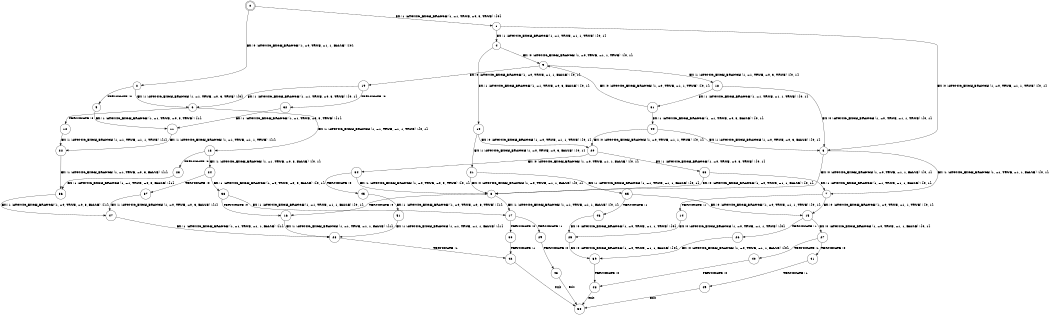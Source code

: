 digraph BCG {
size = "7, 10.5";
center = TRUE;
node [shape = circle];
0 [peripheries = 2];
0 -> 1 [label = "EX !1 !ATOMIC_EXCH_BRANCH (1, +1, TRUE, +0, 3, TRUE) !{0}"];
0 -> 2 [label = "EX !0 !ATOMIC_EXCH_BRANCH (1, +0, TRUE, +1, 1, FALSE) !{0}"];
1 -> 3 [label = "EX !0 !ATOMIC_EXCH_BRANCH (1, +0, TRUE, +1, 1, TRUE) !{0, 1}"];
1 -> 4 [label = "EX !1 !ATOMIC_EXCH_BRANCH (1, +1, TRUE, +1, 1, TRUE) !{0, 1}"];
2 -> 5 [label = "TERMINATE !0"];
2 -> 6 [label = "EX !1 !ATOMIC_EXCH_BRANCH (1, +1, TRUE, +0, 3, TRUE) !{0}"];
3 -> 7 [label = "EX !1 !ATOMIC_EXCH_BRANCH (1, +1, TRUE, +1, 1, FALSE) !{0, 1}"];
3 -> 8 [label = "EX !0 !ATOMIC_EXCH_BRANCH (1, +0, TRUE, +1, 1, FALSE) !{0, 1}"];
4 -> 9 [label = "EX !0 !ATOMIC_EXCH_BRANCH (1, +0, TRUE, +1, 1, TRUE) !{0, 1}"];
4 -> 10 [label = "EX !1 !ATOMIC_EXCH_BRANCH (1, +1, TRUE, +0, 3, FALSE) !{0, 1}"];
5 -> 11 [label = "EX !1 !ATOMIC_EXCH_BRANCH (1, +1, TRUE, +0, 3, TRUE) !{1}"];
6 -> 12 [label = "TERMINATE !0"];
6 -> 13 [label = "EX !1 !ATOMIC_EXCH_BRANCH (1, +1, TRUE, +1, 1, TRUE) !{0, 1}"];
7 -> 14 [label = "TERMINATE !1"];
7 -> 15 [label = "EX !0 !ATOMIC_EXCH_BRANCH (1, +0, TRUE, +1, 1, TRUE) !{0, 1}"];
8 -> 16 [label = "TERMINATE !0"];
8 -> 17 [label = "EX !1 !ATOMIC_EXCH_BRANCH (1, +1, TRUE, +1, 1, FALSE) !{0, 1}"];
9 -> 18 [label = "EX !1 !ATOMIC_EXCH_BRANCH (1, +1, TRUE, +0, 3, TRUE) !{0, 1}"];
9 -> 19 [label = "EX !0 !ATOMIC_EXCH_BRANCH (1, +0, TRUE, +1, 1, FALSE) !{0, 1}"];
10 -> 20 [label = "EX !0 !ATOMIC_EXCH_BRANCH (1, +0, TRUE, +1, 1, TRUE) !{0, 1}"];
10 -> 21 [label = "EX !1 !ATOMIC_EXCH_BRANCH (1, +0, TRUE, +0, 3, FALSE) !{0, 1}"];
11 -> 22 [label = "EX !1 !ATOMIC_EXCH_BRANCH (1, +1, TRUE, +1, 1, TRUE) !{1}"];
12 -> 22 [label = "EX !1 !ATOMIC_EXCH_BRANCH (1, +1, TRUE, +1, 1, TRUE) !{1}"];
13 -> 23 [label = "TERMINATE !0"];
13 -> 24 [label = "EX !1 !ATOMIC_EXCH_BRANCH (1, +1, TRUE, +0, 3, FALSE) !{0, 1}"];
14 -> 25 [label = "EX !0 !ATOMIC_EXCH_BRANCH (1, +0, TRUE, +1, 1, TRUE) !{0}"];
15 -> 26 [label = "TERMINATE !1"];
15 -> 27 [label = "EX !0 !ATOMIC_EXCH_BRANCH (1, +0, TRUE, +1, 1, FALSE) !{0, 1}"];
16 -> 28 [label = "EX !1 !ATOMIC_EXCH_BRANCH (1, +1, TRUE, +1, 1, FALSE) !{1}"];
17 -> 29 [label = "TERMINATE !1"];
17 -> 30 [label = "TERMINATE !0"];
18 -> 31 [label = "EX !1 !ATOMIC_EXCH_BRANCH (1, +1, TRUE, +1, 1, TRUE) !{0, 1}"];
18 -> 3 [label = "EX !0 !ATOMIC_EXCH_BRANCH (1, +0, TRUE, +1, 1, TRUE) !{0, 1}"];
19 -> 32 [label = "TERMINATE !0"];
19 -> 6 [label = "EX !1 !ATOMIC_EXCH_BRANCH (1, +1, TRUE, +0, 3, TRUE) !{0, 1}"];
20 -> 33 [label = "EX !1 !ATOMIC_EXCH_BRANCH (1, +0, TRUE, +0, 3, TRUE) !{0, 1}"];
20 -> 34 [label = "EX !0 !ATOMIC_EXCH_BRANCH (1, +0, TRUE, +1, 1, FALSE) !{0, 1}"];
21 -> 8 [label = "EX !0 !ATOMIC_EXCH_BRANCH (1, +0, TRUE, +1, 1, FALSE) !{0, 1}"];
21 -> 35 [label = "EX !1 !ATOMIC_EXCH_BRANCH (1, +1, TRUE, +1, 1, FALSE) !{0, 1}"];
22 -> 36 [label = "EX !1 !ATOMIC_EXCH_BRANCH (1, +1, TRUE, +0, 3, FALSE) !{1}"];
23 -> 36 [label = "EX !1 !ATOMIC_EXCH_BRANCH (1, +1, TRUE, +0, 3, FALSE) !{1}"];
24 -> 37 [label = "TERMINATE !0"];
24 -> 38 [label = "EX !1 !ATOMIC_EXCH_BRANCH (1, +0, TRUE, +0, 3, FALSE) !{0, 1}"];
25 -> 39 [label = "EX !0 !ATOMIC_EXCH_BRANCH (1, +0, TRUE, +1, 1, FALSE) !{0}"];
26 -> 39 [label = "EX !0 !ATOMIC_EXCH_BRANCH (1, +0, TRUE, +1, 1, FALSE) !{0}"];
27 -> 40 [label = "TERMINATE !1"];
27 -> 41 [label = "TERMINATE !0"];
28 -> 42 [label = "TERMINATE !1"];
29 -> 43 [label = "TERMINATE !0"];
30 -> 42 [label = "TERMINATE !1"];
31 -> 44 [label = "EX !1 !ATOMIC_EXCH_BRANCH (1, +1, TRUE, +0, 3, FALSE) !{0, 1}"];
31 -> 9 [label = "EX !0 !ATOMIC_EXCH_BRANCH (1, +0, TRUE, +1, 1, TRUE) !{0, 1}"];
32 -> 11 [label = "EX !1 !ATOMIC_EXCH_BRANCH (1, +1, TRUE, +0, 3, TRUE) !{1}"];
33 -> 7 [label = "EX !1 !ATOMIC_EXCH_BRANCH (1, +1, TRUE, +1, 1, FALSE) !{0, 1}"];
33 -> 8 [label = "EX !0 !ATOMIC_EXCH_BRANCH (1, +0, TRUE, +1, 1, FALSE) !{0, 1}"];
34 -> 45 [label = "TERMINATE !0"];
34 -> 8 [label = "EX !1 !ATOMIC_EXCH_BRANCH (1, +0, TRUE, +0, 3, TRUE) !{0, 1}"];
35 -> 46 [label = "TERMINATE !1"];
35 -> 15 [label = "EX !0 !ATOMIC_EXCH_BRANCH (1, +0, TRUE, +1, 1, TRUE) !{0, 1}"];
36 -> 47 [label = "EX !1 !ATOMIC_EXCH_BRANCH (1, +0, TRUE, +0, 3, FALSE) !{1}"];
37 -> 47 [label = "EX !1 !ATOMIC_EXCH_BRANCH (1, +0, TRUE, +0, 3, FALSE) !{1}"];
38 -> 16 [label = "TERMINATE !0"];
38 -> 17 [label = "EX !1 !ATOMIC_EXCH_BRANCH (1, +1, TRUE, +1, 1, FALSE) !{0, 1}"];
39 -> 48 [label = "TERMINATE !0"];
40 -> 48 [label = "TERMINATE !0"];
41 -> 49 [label = "TERMINATE !1"];
42 -> 50 [label = "exit"];
43 -> 50 [label = "exit"];
44 -> 3 [label = "EX !1 !ATOMIC_EXCH_BRANCH (1, +0, TRUE, +0, 3, FALSE) !{0, 1}"];
44 -> 20 [label = "EX !0 !ATOMIC_EXCH_BRANCH (1, +0, TRUE, +1, 1, TRUE) !{0, 1}"];
45 -> 51 [label = "EX !1 !ATOMIC_EXCH_BRANCH (1, +0, TRUE, +0, 3, TRUE) !{1}"];
46 -> 25 [label = "EX !0 !ATOMIC_EXCH_BRANCH (1, +0, TRUE, +1, 1, TRUE) !{0}"];
47 -> 28 [label = "EX !1 !ATOMIC_EXCH_BRANCH (1, +1, TRUE, +1, 1, FALSE) !{1}"];
48 -> 50 [label = "exit"];
49 -> 50 [label = "exit"];
51 -> 28 [label = "EX !1 !ATOMIC_EXCH_BRANCH (1, +1, TRUE, +1, 1, FALSE) !{1}"];
}

